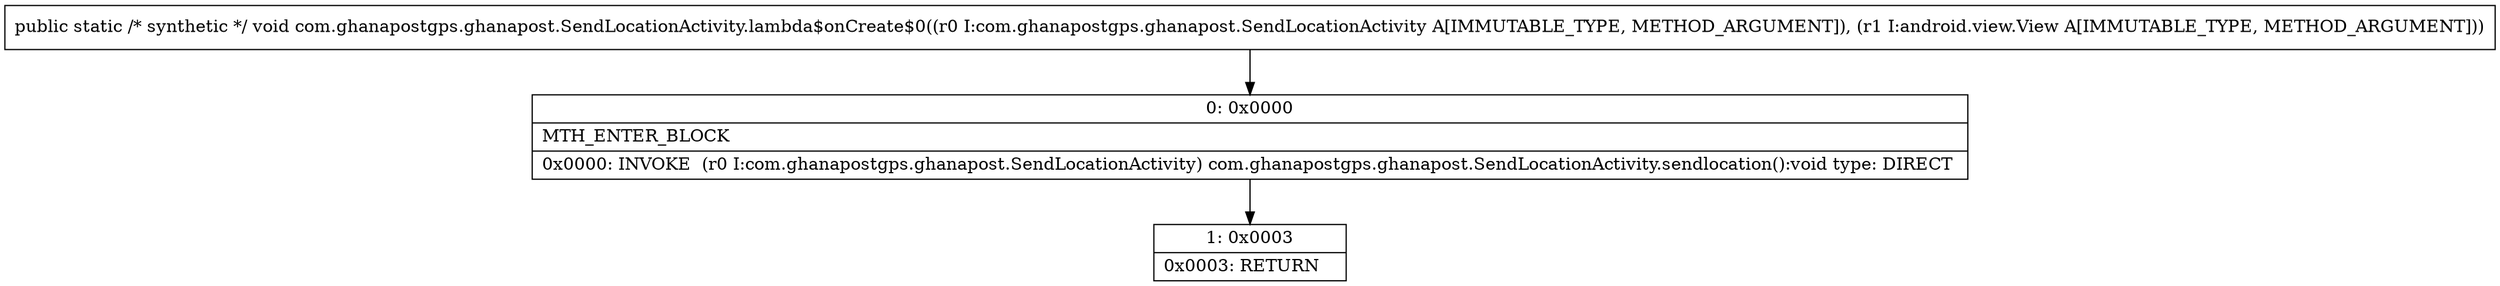digraph "CFG forcom.ghanapostgps.ghanapost.SendLocationActivity.lambda$onCreate$0(Lcom\/ghanapostgps\/ghanapost\/SendLocationActivity;Landroid\/view\/View;)V" {
Node_0 [shape=record,label="{0\:\ 0x0000|MTH_ENTER_BLOCK\l|0x0000: INVOKE  (r0 I:com.ghanapostgps.ghanapost.SendLocationActivity) com.ghanapostgps.ghanapost.SendLocationActivity.sendlocation():void type: DIRECT \l}"];
Node_1 [shape=record,label="{1\:\ 0x0003|0x0003: RETURN   \l}"];
MethodNode[shape=record,label="{public static \/* synthetic *\/ void com.ghanapostgps.ghanapost.SendLocationActivity.lambda$onCreate$0((r0 I:com.ghanapostgps.ghanapost.SendLocationActivity A[IMMUTABLE_TYPE, METHOD_ARGUMENT]), (r1 I:android.view.View A[IMMUTABLE_TYPE, METHOD_ARGUMENT])) }"];
MethodNode -> Node_0;
Node_0 -> Node_1;
}

